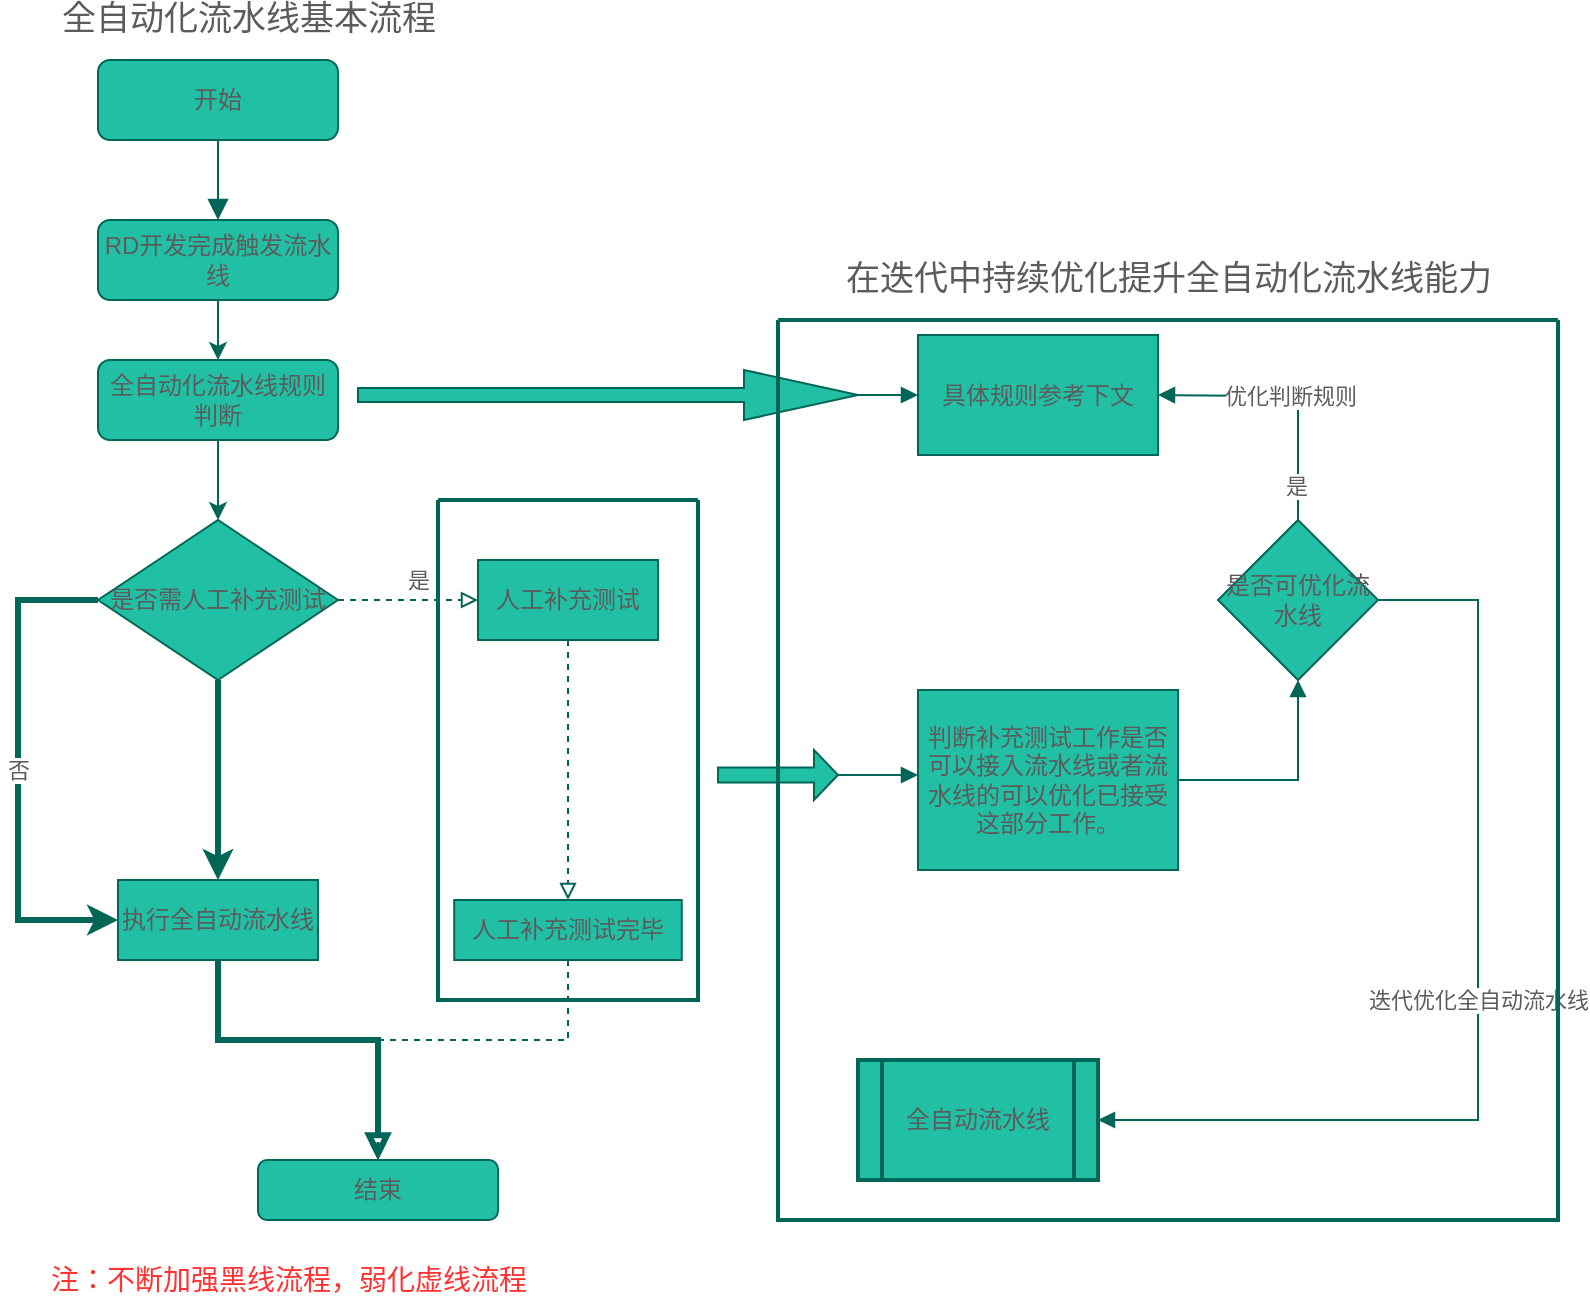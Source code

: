 <mxfile version="16.6.6" type="github">
  <diagram id="C5RBs43oDa-KdzZeNtuy" name="Page-1">
    <mxGraphModel dx="990" dy="557" grid="1" gridSize="10" guides="1" tooltips="1" connect="1" arrows="1" fold="1" page="1" pageScale="1" pageWidth="827" pageHeight="1169" math="0" shadow="0">
      <root>
        <mxCell id="WIyWlLk6GJQsqaUBKTNV-0" />
        <mxCell id="WIyWlLk6GJQsqaUBKTNV-1" parent="WIyWlLk6GJQsqaUBKTNV-0" />
        <mxCell id="WIyWlLk6GJQsqaUBKTNV-2" value="" style="rounded=0;html=1;jettySize=auto;orthogonalLoop=1;fontSize=11;endArrow=block;endFill=1;endSize=8;strokeWidth=1;shadow=0;labelBackgroundColor=none;edgeStyle=orthogonalEdgeStyle;entryX=0.5;entryY=0;entryDx=0;entryDy=0;strokeColor=#006658;fontColor=#5C5C5C;" parent="WIyWlLk6GJQsqaUBKTNV-1" source="WIyWlLk6GJQsqaUBKTNV-3" target="b0SHrZwLrEvn_XhFRAAw-0" edge="1">
          <mxGeometry relative="1" as="geometry" />
        </mxCell>
        <mxCell id="WIyWlLk6GJQsqaUBKTNV-3" value="开始" style="rounded=1;whiteSpace=wrap;html=1;fontSize=12;glass=0;strokeWidth=1;shadow=0;fillColor=#21C0A5;strokeColor=#006658;fontColor=#5C5C5C;" parent="WIyWlLk6GJQsqaUBKTNV-1" vertex="1">
          <mxGeometry x="60" y="70" width="120" height="40" as="geometry" />
        </mxCell>
        <mxCell id="b0SHrZwLrEvn_XhFRAAw-4" style="edgeStyle=orthogonalEdgeStyle;rounded=0;orthogonalLoop=1;jettySize=auto;html=1;entryX=0.5;entryY=0;entryDx=0;entryDy=0;strokeColor=#006658;fontColor=#5C5C5C;" edge="1" parent="WIyWlLk6GJQsqaUBKTNV-1" source="b0SHrZwLrEvn_XhFRAAw-0" target="b0SHrZwLrEvn_XhFRAAw-1">
          <mxGeometry relative="1" as="geometry" />
        </mxCell>
        <mxCell id="b0SHrZwLrEvn_XhFRAAw-0" value="RD开发完成触发流水线" style="rounded=1;whiteSpace=wrap;html=1;fontSize=12;glass=0;strokeWidth=1;shadow=0;fillColor=#21C0A5;strokeColor=#006658;fontColor=#5C5C5C;" vertex="1" parent="WIyWlLk6GJQsqaUBKTNV-1">
          <mxGeometry x="60" y="150" width="120" height="40" as="geometry" />
        </mxCell>
        <mxCell id="b0SHrZwLrEvn_XhFRAAw-3" value="" style="edgeStyle=orthogonalEdgeStyle;rounded=0;orthogonalLoop=1;jettySize=auto;html=1;strokeColor=#006658;fontColor=#5C5C5C;" edge="1" parent="WIyWlLk6GJQsqaUBKTNV-1" source="b0SHrZwLrEvn_XhFRAAw-1" target="b0SHrZwLrEvn_XhFRAAw-2">
          <mxGeometry relative="1" as="geometry" />
        </mxCell>
        <mxCell id="b0SHrZwLrEvn_XhFRAAw-1" value="全自动化流水线规则判断" style="rounded=1;whiteSpace=wrap;html=1;fontSize=12;glass=0;strokeWidth=1;shadow=0;fillColor=#21C0A5;strokeColor=#006658;fontColor=#5C5C5C;" vertex="1" parent="WIyWlLk6GJQsqaUBKTNV-1">
          <mxGeometry x="60" y="220" width="120" height="40" as="geometry" />
        </mxCell>
        <mxCell id="b0SHrZwLrEvn_XhFRAAw-6" value="是" style="edgeStyle=orthogonalEdgeStyle;rounded=0;orthogonalLoop=1;jettySize=auto;html=1;endArrow=block;endFill=0;dashed=1;strokeColor=#006658;fontColor=#5C5C5C;" edge="1" parent="WIyWlLk6GJQsqaUBKTNV-1" source="b0SHrZwLrEvn_XhFRAAw-2" target="b0SHrZwLrEvn_XhFRAAw-5">
          <mxGeometry x="0.143" y="10" relative="1" as="geometry">
            <mxPoint as="offset" />
          </mxGeometry>
        </mxCell>
        <mxCell id="b0SHrZwLrEvn_XhFRAAw-9" value="" style="edgeStyle=orthogonalEdgeStyle;rounded=0;orthogonalLoop=1;jettySize=auto;html=1;exitX=0.5;exitY=1;exitDx=0;exitDy=0;strokeWidth=3;strokeColor=#006658;fontColor=#5C5C5C;" edge="1" parent="WIyWlLk6GJQsqaUBKTNV-1" source="b0SHrZwLrEvn_XhFRAAw-2" target="b0SHrZwLrEvn_XhFRAAw-8">
          <mxGeometry relative="1" as="geometry">
            <mxPoint x="120" y="390" as="sourcePoint" />
          </mxGeometry>
        </mxCell>
        <mxCell id="b0SHrZwLrEvn_XhFRAAw-10" value="否" style="edgeStyle=orthogonalEdgeStyle;rounded=0;orthogonalLoop=1;jettySize=auto;html=1;entryX=0;entryY=0.5;entryDx=0;entryDy=0;strokeWidth=3;strokeColor=#006658;fontColor=#5C5C5C;" edge="1" parent="WIyWlLk6GJQsqaUBKTNV-1" source="b0SHrZwLrEvn_XhFRAAw-2" target="b0SHrZwLrEvn_XhFRAAw-8">
          <mxGeometry relative="1" as="geometry">
            <Array as="points">
              <mxPoint x="20" y="340" />
              <mxPoint x="20" y="500" />
            </Array>
          </mxGeometry>
        </mxCell>
        <mxCell id="b0SHrZwLrEvn_XhFRAAw-2" value="是否需人工补充测试" style="rhombus;whiteSpace=wrap;html=1;rounded=1;glass=0;strokeWidth=1;shadow=0;arcSize=0;fillColor=#21C0A5;strokeColor=#006658;fontColor=#5C5C5C;" vertex="1" parent="WIyWlLk6GJQsqaUBKTNV-1">
          <mxGeometry x="60" y="300" width="120" height="80" as="geometry" />
        </mxCell>
        <mxCell id="b0SHrZwLrEvn_XhFRAAw-14" value="" style="edgeStyle=orthogonalEdgeStyle;rounded=0;orthogonalLoop=1;jettySize=auto;html=1;endArrow=block;endFill=0;dashed=1;strokeColor=#006658;fontColor=#5C5C5C;" edge="1" parent="WIyWlLk6GJQsqaUBKTNV-1" source="b0SHrZwLrEvn_XhFRAAw-5" target="b0SHrZwLrEvn_XhFRAAw-13">
          <mxGeometry relative="1" as="geometry" />
        </mxCell>
        <mxCell id="b0SHrZwLrEvn_XhFRAAw-5" value="人工补充测试" style="whiteSpace=wrap;html=1;rounded=1;glass=0;strokeWidth=1;shadow=0;arcSize=0;fillColor=#21C0A5;strokeColor=#006658;fontColor=#5C5C5C;" vertex="1" parent="WIyWlLk6GJQsqaUBKTNV-1">
          <mxGeometry x="250" y="320" width="90" height="40" as="geometry" />
        </mxCell>
        <mxCell id="b0SHrZwLrEvn_XhFRAAw-18" style="edgeStyle=orthogonalEdgeStyle;rounded=0;orthogonalLoop=1;jettySize=auto;html=1;entryX=0.5;entryY=0;entryDx=0;entryDy=0;endArrow=block;endFill=0;strokeWidth=3;strokeColor=#006658;fontColor=#5C5C5C;" edge="1" parent="WIyWlLk6GJQsqaUBKTNV-1" source="b0SHrZwLrEvn_XhFRAAw-8" target="b0SHrZwLrEvn_XhFRAAw-17">
          <mxGeometry relative="1" as="geometry">
            <Array as="points">
              <mxPoint x="120" y="560" />
              <mxPoint x="200" y="560" />
            </Array>
          </mxGeometry>
        </mxCell>
        <mxCell id="b0SHrZwLrEvn_XhFRAAw-8" value="执行全自动流水线" style="whiteSpace=wrap;html=1;rounded=1;glass=0;strokeWidth=1;shadow=0;arcSize=0;fillColor=#21C0A5;strokeColor=#006658;fontColor=#5C5C5C;" vertex="1" parent="WIyWlLk6GJQsqaUBKTNV-1">
          <mxGeometry x="70" y="480" width="100" height="40" as="geometry" />
        </mxCell>
        <mxCell id="b0SHrZwLrEvn_XhFRAAw-17" value="结束" style="rounded=1;whiteSpace=wrap;html=1;fillColor=#21C0A5;strokeColor=#006658;fontColor=#5C5C5C;" vertex="1" parent="WIyWlLk6GJQsqaUBKTNV-1">
          <mxGeometry x="140" y="620" width="120" height="30" as="geometry" />
        </mxCell>
        <mxCell id="b0SHrZwLrEvn_XhFRAAw-25" value="" style="edgeStyle=orthogonalEdgeStyle;rounded=0;orthogonalLoop=1;jettySize=auto;html=1;endArrow=block;endFill=1;strokeColor=#006658;fontColor=#5C5C5C;" edge="1" parent="WIyWlLk6GJQsqaUBKTNV-1" source="b0SHrZwLrEvn_XhFRAAw-20" target="b0SHrZwLrEvn_XhFRAAw-24">
          <mxGeometry relative="1" as="geometry">
            <Array as="points">
              <mxPoint x="470" y="428" />
              <mxPoint x="470" y="428" />
            </Array>
          </mxGeometry>
        </mxCell>
        <mxCell id="b0SHrZwLrEvn_XhFRAAw-20" value="" style="shape=singleArrow;whiteSpace=wrap;html=1;fillColor=#21C0A5;strokeColor=#006658;fontColor=#5C5C5C;" vertex="1" parent="WIyWlLk6GJQsqaUBKTNV-1">
          <mxGeometry x="370" y="415" width="60" height="25" as="geometry" />
        </mxCell>
        <mxCell id="b0SHrZwLrEvn_XhFRAAw-21" value="" style="swimlane;startSize=0;strokeWidth=2;fillColor=#21C0A5;strokeColor=#006658;fontColor=#5C5C5C;" vertex="1" parent="WIyWlLk6GJQsqaUBKTNV-1">
          <mxGeometry x="230" y="290" width="130" height="250" as="geometry" />
        </mxCell>
        <mxCell id="b0SHrZwLrEvn_XhFRAAw-13" value="人工补充测试完毕" style="whiteSpace=wrap;html=1;rounded=1;glass=0;strokeWidth=1;shadow=0;arcSize=0;fillColor=#21C0A5;strokeColor=#006658;fontColor=#5C5C5C;" vertex="1" parent="b0SHrZwLrEvn_XhFRAAw-21">
          <mxGeometry x="8.12" y="200" width="113.75" height="30" as="geometry" />
        </mxCell>
        <mxCell id="b0SHrZwLrEvn_XhFRAAw-31" value="" style="edgeStyle=orthogonalEdgeStyle;rounded=0;orthogonalLoop=1;jettySize=auto;html=1;endArrow=block;endFill=1;strokeColor=#006658;fontColor=#5C5C5C;" edge="1" parent="WIyWlLk6GJQsqaUBKTNV-1" source="b0SHrZwLrEvn_XhFRAAw-24" target="b0SHrZwLrEvn_XhFRAAw-30">
          <mxGeometry relative="1" as="geometry" />
        </mxCell>
        <mxCell id="b0SHrZwLrEvn_XhFRAAw-24" value="判断补充测试工作是否可以接入流水线或者流水线的可以优化已接受这部分工作。" style="whiteSpace=wrap;html=1;fillColor=#21C0A5;strokeColor=#006658;fontColor=#5C5C5C;" vertex="1" parent="WIyWlLk6GJQsqaUBKTNV-1">
          <mxGeometry x="470" y="385" width="130" height="90" as="geometry" />
        </mxCell>
        <mxCell id="b0SHrZwLrEvn_XhFRAAw-28" value="" style="edgeStyle=orthogonalEdgeStyle;rounded=0;orthogonalLoop=1;jettySize=auto;html=1;endArrow=block;endFill=1;strokeColor=#006658;fontColor=#5C5C5C;" edge="1" parent="WIyWlLk6GJQsqaUBKTNV-1" source="b0SHrZwLrEvn_XhFRAAw-26" target="b0SHrZwLrEvn_XhFRAAw-27">
          <mxGeometry relative="1" as="geometry" />
        </mxCell>
        <mxCell id="b0SHrZwLrEvn_XhFRAAw-26" value="" style="shape=singleArrow;whiteSpace=wrap;html=1;arrowWidth=0.28;arrowSize=0.228;fillColor=#21C0A5;strokeColor=#006658;fontColor=#5C5C5C;" vertex="1" parent="WIyWlLk6GJQsqaUBKTNV-1">
          <mxGeometry x="190" y="225" width="250" height="25" as="geometry" />
        </mxCell>
        <mxCell id="b0SHrZwLrEvn_XhFRAAw-27" value="具体规则参考下文" style="whiteSpace=wrap;html=1;fillColor=#21C0A5;strokeColor=#006658;fontColor=#5C5C5C;" vertex="1" parent="WIyWlLk6GJQsqaUBKTNV-1">
          <mxGeometry x="470" y="207.5" width="120" height="60" as="geometry" />
        </mxCell>
        <mxCell id="b0SHrZwLrEvn_XhFRAAw-29" style="edgeStyle=orthogonalEdgeStyle;rounded=0;orthogonalLoop=1;jettySize=auto;html=1;entryX=0.5;entryY=0;entryDx=0;entryDy=0;endArrow=block;endFill=1;dashed=1;strokeColor=#006658;fontColor=#5C5C5C;" edge="1" parent="WIyWlLk6GJQsqaUBKTNV-1" source="b0SHrZwLrEvn_XhFRAAw-13" target="b0SHrZwLrEvn_XhFRAAw-17">
          <mxGeometry relative="1" as="geometry">
            <Array as="points">
              <mxPoint x="295" y="560" />
              <mxPoint x="200" y="560" />
            </Array>
          </mxGeometry>
        </mxCell>
        <mxCell id="b0SHrZwLrEvn_XhFRAAw-33" value="优化判断规则" style="edgeStyle=orthogonalEdgeStyle;rounded=0;orthogonalLoop=1;jettySize=auto;html=1;entryX=1;entryY=0.5;entryDx=0;entryDy=0;endArrow=block;endFill=1;exitX=0.5;exitY=0;exitDx=0;exitDy=0;strokeColor=#006658;fontColor=#5C5C5C;" edge="1" parent="WIyWlLk6GJQsqaUBKTNV-1" source="b0SHrZwLrEvn_XhFRAAw-30" target="b0SHrZwLrEvn_XhFRAAw-27">
          <mxGeometry relative="1" as="geometry">
            <mxPoint x="660" y="290" as="sourcePoint" />
            <Array as="points">
              <mxPoint x="660" y="238" />
              <mxPoint x="650" y="238" />
            </Array>
          </mxGeometry>
        </mxCell>
        <mxCell id="b0SHrZwLrEvn_XhFRAAw-34" value="是" style="edgeLabel;html=1;align=center;verticalAlign=middle;resizable=0;points=[];fontColor=#5C5C5C;" vertex="1" connectable="0" parent="b0SHrZwLrEvn_XhFRAAw-33">
          <mxGeometry x="-0.735" y="1" relative="1" as="geometry">
            <mxPoint as="offset" />
          </mxGeometry>
        </mxCell>
        <mxCell id="b0SHrZwLrEvn_XhFRAAw-37" value="迭代优化全自动流水线" style="edgeStyle=orthogonalEdgeStyle;rounded=0;orthogonalLoop=1;jettySize=auto;html=1;entryX=1;entryY=0.5;entryDx=0;entryDy=0;endArrow=block;endFill=1;strokeColor=#006658;fontColor=#5C5C5C;" edge="1" parent="WIyWlLk6GJQsqaUBKTNV-1" source="b0SHrZwLrEvn_XhFRAAw-30" target="b0SHrZwLrEvn_XhFRAAw-36">
          <mxGeometry relative="1" as="geometry">
            <Array as="points">
              <mxPoint x="750" y="340" />
              <mxPoint x="750" y="600" />
            </Array>
          </mxGeometry>
        </mxCell>
        <mxCell id="b0SHrZwLrEvn_XhFRAAw-30" value="是否可优化流水线" style="rhombus;whiteSpace=wrap;html=1;fillColor=#21C0A5;strokeColor=#006658;fontColor=#5C5C5C;" vertex="1" parent="WIyWlLk6GJQsqaUBKTNV-1">
          <mxGeometry x="620" y="300" width="80" height="80" as="geometry" />
        </mxCell>
        <mxCell id="b0SHrZwLrEvn_XhFRAAw-36" value="全自动流水线" style="shape=process;whiteSpace=wrap;html=1;backgroundOutline=1;strokeWidth=2;fillColor=#21C0A5;strokeColor=#006658;fontColor=#5C5C5C;" vertex="1" parent="WIyWlLk6GJQsqaUBKTNV-1">
          <mxGeometry x="440" y="570" width="120" height="60" as="geometry" />
        </mxCell>
        <mxCell id="b0SHrZwLrEvn_XhFRAAw-38" value="&lt;span style=&quot;font-size: 17px&quot;&gt;全自动化流水线基本流程&lt;/span&gt;" style="text;html=1;align=center;verticalAlign=middle;resizable=0;points=[];autosize=1;strokeColor=none;fillColor=none;fontColor=#5C5C5C;" vertex="1" parent="WIyWlLk6GJQsqaUBKTNV-1">
          <mxGeometry x="35" y="40" width="200" height="20" as="geometry" />
        </mxCell>
        <mxCell id="b0SHrZwLrEvn_XhFRAAw-39" value="" style="swimlane;startSize=0;strokeWidth=2;fillColor=#21C0A5;strokeColor=#006658;fontColor=#5C5C5C;" vertex="1" parent="WIyWlLk6GJQsqaUBKTNV-1">
          <mxGeometry x="400" y="200" width="390" height="450" as="geometry" />
        </mxCell>
        <mxCell id="b0SHrZwLrEvn_XhFRAAw-41" value="&lt;font style=&quot;font-size: 17px&quot;&gt;在迭代中持续优化提升全自动化流水线能力&lt;/font&gt;" style="text;html=1;align=center;verticalAlign=middle;resizable=0;points=[];autosize=1;strokeColor=none;fillColor=none;fontColor=#5C5C5C;" vertex="1" parent="WIyWlLk6GJQsqaUBKTNV-1">
          <mxGeometry x="425" y="170" width="340" height="20" as="geometry" />
        </mxCell>
        <mxCell id="b0SHrZwLrEvn_XhFRAAw-42" value="&lt;font color=&quot;#ff3333&quot;&gt;注：不断加强黑线流程，弱化虚线流程&lt;/font&gt;" style="text;html=1;align=center;verticalAlign=middle;resizable=0;points=[];autosize=1;strokeColor=none;fillColor=none;fontSize=14;fontColor=#5C5C5C;" vertex="1" parent="WIyWlLk6GJQsqaUBKTNV-1">
          <mxGeometry x="30" y="670" width="250" height="20" as="geometry" />
        </mxCell>
      </root>
    </mxGraphModel>
  </diagram>
</mxfile>
